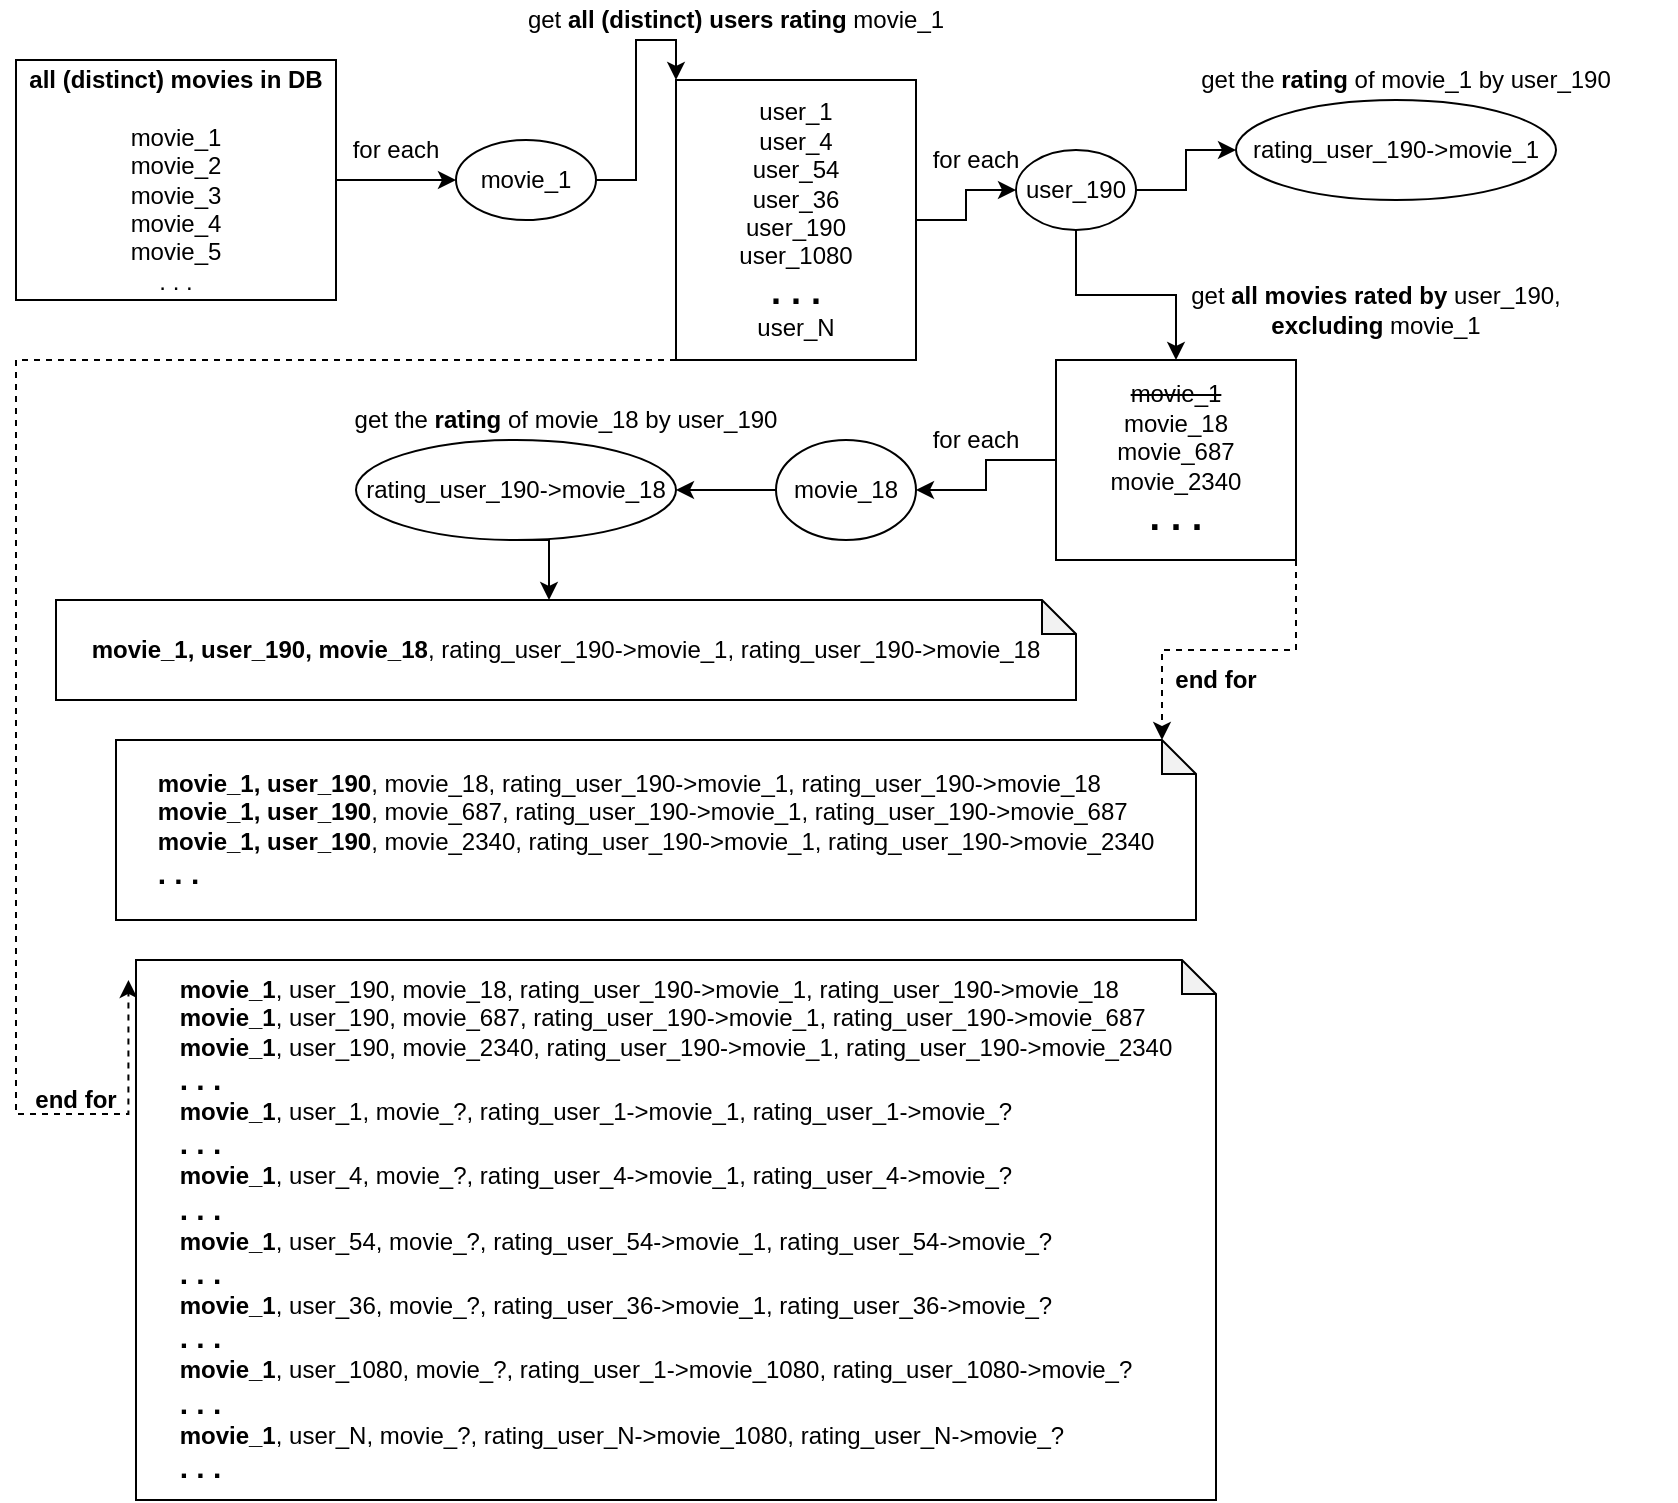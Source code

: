 <mxfile version="13.0.1"><diagram id="hyUnhkdAVCMzbNalJD6n" name="Page-1"><mxGraphModel dx="815" dy="445" grid="1" gridSize="10" guides="1" tooltips="1" connect="1" arrows="1" fold="1" page="1" pageScale="1" pageWidth="850" pageHeight="1100" math="0" shadow="0"><root><mxCell id="0"/><mxCell id="1" parent="0"/><mxCell id="RAP7yq6DrHiqIX-6rB_9-22" style="edgeStyle=orthogonalEdgeStyle;rounded=0;orthogonalLoop=1;jettySize=auto;html=1;exitX=1;exitY=0.5;exitDx=0;exitDy=0;entryX=0;entryY=0.5;entryDx=0;entryDy=0;" edge="1" parent="1" source="RAP7yq6DrHiqIX-6rB_9-1" target="RAP7yq6DrHiqIX-6rB_9-2"><mxGeometry relative="1" as="geometry"/></mxCell><mxCell id="RAP7yq6DrHiqIX-6rB_9-1" value="&lt;b&gt;all (distinct) movies in DB&lt;/b&gt;&lt;br&gt;&lt;br&gt;movie_1&lt;br&gt;movie_2&lt;br&gt;movie_3&lt;br&gt;movie_4&lt;br&gt;movie_5&lt;br&gt;. . ." style="rounded=0;whiteSpace=wrap;html=1;" vertex="1" parent="1"><mxGeometry x="10" y="80" width="160" height="120" as="geometry"/></mxCell><mxCell id="RAP7yq6DrHiqIX-6rB_9-6" style="edgeStyle=orthogonalEdgeStyle;rounded=0;orthogonalLoop=1;jettySize=auto;html=1;exitX=1;exitY=0.5;exitDx=0;exitDy=0;entryX=0;entryY=0;entryDx=0;entryDy=0;" edge="1" parent="1" source="RAP7yq6DrHiqIX-6rB_9-2" target="RAP7yq6DrHiqIX-6rB_9-5"><mxGeometry relative="1" as="geometry"/></mxCell><mxCell id="RAP7yq6DrHiqIX-6rB_9-2" value="movie_1" style="ellipse;whiteSpace=wrap;html=1;" vertex="1" parent="1"><mxGeometry x="230" y="120" width="70" height="40" as="geometry"/></mxCell><mxCell id="RAP7yq6DrHiqIX-6rB_9-8" style="edgeStyle=orthogonalEdgeStyle;rounded=0;orthogonalLoop=1;jettySize=auto;html=1;exitX=1;exitY=0.5;exitDx=0;exitDy=0;entryX=0;entryY=0.5;entryDx=0;entryDy=0;" edge="1" parent="1" source="RAP7yq6DrHiqIX-6rB_9-5" target="RAP7yq6DrHiqIX-6rB_9-7"><mxGeometry relative="1" as="geometry"/></mxCell><mxCell id="RAP7yq6DrHiqIX-6rB_9-37" style="edgeStyle=orthogonalEdgeStyle;rounded=0;orthogonalLoop=1;jettySize=auto;html=1;exitX=0;exitY=1;exitDx=0;exitDy=0;entryX=-0.007;entryY=0.037;entryDx=0;entryDy=0;entryPerimeter=0;dashed=1;" edge="1" parent="1" source="RAP7yq6DrHiqIX-6rB_9-5" target="RAP7yq6DrHiqIX-6rB_9-34"><mxGeometry relative="1" as="geometry"><Array as="points"><mxPoint x="340" y="230"/><mxPoint x="10" y="230"/><mxPoint x="10" y="607"/></Array></mxGeometry></mxCell><mxCell id="RAP7yq6DrHiqIX-6rB_9-5" value="user_1&lt;br&gt;user_4&lt;br&gt;user_54&lt;br&gt;user_36&lt;br&gt;user_190&lt;br&gt;user_1080&lt;br&gt;&lt;b style=&quot;text-align: justify ; font-size: 18px&quot;&gt;&lt;font style=&quot;font-size: 18px&quot;&gt;. . .&lt;br&gt;&lt;/font&gt;&lt;/b&gt;user_N" style="rounded=0;whiteSpace=wrap;html=1;" vertex="1" parent="1"><mxGeometry x="340" y="90" width="120" height="140" as="geometry"/></mxCell><mxCell id="RAP7yq6DrHiqIX-6rB_9-10" style="edgeStyle=orthogonalEdgeStyle;rounded=0;orthogonalLoop=1;jettySize=auto;html=1;exitX=0.5;exitY=1;exitDx=0;exitDy=0;entryX=0.5;entryY=0;entryDx=0;entryDy=0;" edge="1" parent="1" source="RAP7yq6DrHiqIX-6rB_9-7" target="RAP7yq6DrHiqIX-6rB_9-9"><mxGeometry relative="1" as="geometry"/></mxCell><mxCell id="RAP7yq6DrHiqIX-6rB_9-15" style="edgeStyle=orthogonalEdgeStyle;rounded=0;orthogonalLoop=1;jettySize=auto;html=1;exitX=1;exitY=0.5;exitDx=0;exitDy=0;entryX=0;entryY=0.5;entryDx=0;entryDy=0;" edge="1" parent="1" source="RAP7yq6DrHiqIX-6rB_9-7" target="RAP7yq6DrHiqIX-6rB_9-14"><mxGeometry relative="1" as="geometry"/></mxCell><mxCell id="RAP7yq6DrHiqIX-6rB_9-7" value="user_190" style="ellipse;whiteSpace=wrap;html=1;" vertex="1" parent="1"><mxGeometry x="510" y="125" width="60" height="40" as="geometry"/></mxCell><mxCell id="RAP7yq6DrHiqIX-6rB_9-13" style="edgeStyle=orthogonalEdgeStyle;rounded=0;orthogonalLoop=1;jettySize=auto;html=1;exitX=0;exitY=0.5;exitDx=0;exitDy=0;entryX=1;entryY=0.5;entryDx=0;entryDy=0;" edge="1" parent="1" source="RAP7yq6DrHiqIX-6rB_9-9" target="RAP7yq6DrHiqIX-6rB_9-12"><mxGeometry relative="1" as="geometry"/></mxCell><mxCell id="RAP7yq6DrHiqIX-6rB_9-35" style="edgeStyle=orthogonalEdgeStyle;rounded=0;orthogonalLoop=1;jettySize=auto;html=1;exitX=1;exitY=1;exitDx=0;exitDy=0;entryX=0;entryY=0;entryDx=523;entryDy=0;entryPerimeter=0;dashed=1;fontStyle=1" edge="1" parent="1" source="RAP7yq6DrHiqIX-6rB_9-9" target="RAP7yq6DrHiqIX-6rB_9-32"><mxGeometry relative="1" as="geometry"/></mxCell><mxCell id="RAP7yq6DrHiqIX-6rB_9-9" value="&lt;strike&gt;movie_1&lt;br&gt;&lt;/strike&gt;movie_18&lt;br&gt;movie_687&lt;br&gt;movie_2340&lt;br&gt;&lt;b style=&quot;text-align: justify&quot;&gt;&lt;font style=&quot;font-size: 19px&quot;&gt;. . .&lt;/font&gt;&lt;/b&gt;" style="rounded=0;whiteSpace=wrap;html=1;" vertex="1" parent="1"><mxGeometry x="530" y="230" width="120" height="100" as="geometry"/></mxCell><mxCell id="RAP7yq6DrHiqIX-6rB_9-17" style="edgeStyle=orthogonalEdgeStyle;rounded=0;orthogonalLoop=1;jettySize=auto;html=1;exitX=0;exitY=0.5;exitDx=0;exitDy=0;entryX=1;entryY=0.5;entryDx=0;entryDy=0;" edge="1" parent="1" source="RAP7yq6DrHiqIX-6rB_9-12" target="RAP7yq6DrHiqIX-6rB_9-16"><mxGeometry relative="1" as="geometry"/></mxCell><mxCell id="RAP7yq6DrHiqIX-6rB_9-12" value="movie_18" style="ellipse;whiteSpace=wrap;html=1;" vertex="1" parent="1"><mxGeometry x="390" y="270" width="70" height="50" as="geometry"/></mxCell><mxCell id="RAP7yq6DrHiqIX-6rB_9-14" value="rating_user_190-&amp;gt;movie_1" style="ellipse;whiteSpace=wrap;html=1;" vertex="1" parent="1"><mxGeometry x="620" y="100" width="160" height="50" as="geometry"/></mxCell><mxCell id="RAP7yq6DrHiqIX-6rB_9-19" style="edgeStyle=orthogonalEdgeStyle;rounded=0;orthogonalLoop=1;jettySize=auto;html=1;exitX=0.5;exitY=1;exitDx=0;exitDy=0;entryX=0;entryY=0;entryDx=246.5;entryDy=0;entryPerimeter=0;" edge="1" parent="1" source="RAP7yq6DrHiqIX-6rB_9-16" target="RAP7yq6DrHiqIX-6rB_9-18"><mxGeometry relative="1" as="geometry"/></mxCell><mxCell id="RAP7yq6DrHiqIX-6rB_9-16" value="rating_user_190-&amp;gt;movie_18" style="ellipse;whiteSpace=wrap;html=1;" vertex="1" parent="1"><mxGeometry x="180" y="270" width="160" height="50" as="geometry"/></mxCell><mxCell id="RAP7yq6DrHiqIX-6rB_9-18" value="&lt;b&gt;movie_1, user_190,&amp;nbsp;movie_18&lt;/b&gt;, rating_user_190-&amp;gt;movie_1, rating_user_190-&amp;gt;movie_18" style="shape=note;whiteSpace=wrap;html=1;backgroundOutline=1;darkOpacity=0.05;size=17;" vertex="1" parent="1"><mxGeometry x="30" y="350" width="510" height="50" as="geometry"/></mxCell><mxCell id="RAP7yq6DrHiqIX-6rB_9-20" value="for each" style="text;html=1;strokeColor=none;fillColor=none;align=center;verticalAlign=middle;whiteSpace=wrap;rounded=0;" vertex="1" parent="1"><mxGeometry x="170" y="115" width="60" height="20" as="geometry"/></mxCell><mxCell id="RAP7yq6DrHiqIX-6rB_9-25" value="get &lt;b&gt;all (distinct) users&lt;/b&gt; &lt;b&gt;rating&lt;/b&gt; movie_1" style="text;html=1;strokeColor=none;fillColor=none;align=center;verticalAlign=middle;whiteSpace=wrap;rounded=0;" vertex="1" parent="1"><mxGeometry x="260" y="50" width="220" height="20" as="geometry"/></mxCell><mxCell id="RAP7yq6DrHiqIX-6rB_9-26" value="for each" style="text;html=1;strokeColor=none;fillColor=none;align=center;verticalAlign=middle;whiteSpace=wrap;rounded=0;" vertex="1" parent="1"><mxGeometry x="460" y="120" width="60" height="20" as="geometry"/></mxCell><mxCell id="RAP7yq6DrHiqIX-6rB_9-28" value="get the &lt;b&gt;rating&lt;/b&gt; of movie_1 by user_190" style="text;html=1;strokeColor=none;fillColor=none;align=center;verticalAlign=middle;whiteSpace=wrap;rounded=0;" vertex="1" parent="1"><mxGeometry x="590" y="80" width="230" height="20" as="geometry"/></mxCell><mxCell id="RAP7yq6DrHiqIX-6rB_9-29" value="get &lt;b&gt;all movies rated&lt;/b&gt; &lt;b&gt;by&lt;/b&gt; user_190, &lt;br&gt;&lt;b&gt;excluding&lt;/b&gt; movie_1" style="text;html=1;strokeColor=none;fillColor=none;align=center;verticalAlign=middle;whiteSpace=wrap;rounded=0;" vertex="1" parent="1"><mxGeometry x="540" y="190" width="300" height="30" as="geometry"/></mxCell><mxCell id="RAP7yq6DrHiqIX-6rB_9-30" value="for each" style="text;html=1;strokeColor=none;fillColor=none;align=center;verticalAlign=middle;whiteSpace=wrap;rounded=0;" vertex="1" parent="1"><mxGeometry x="460" y="260" width="60" height="20" as="geometry"/></mxCell><mxCell id="RAP7yq6DrHiqIX-6rB_9-31" value="get the &lt;b&gt;rating&lt;/b&gt; of movie_18 by user_190" style="text;html=1;strokeColor=none;fillColor=none;align=center;verticalAlign=middle;whiteSpace=wrap;rounded=0;" vertex="1" parent="1"><mxGeometry x="170" y="250" width="230" height="20" as="geometry"/></mxCell><mxCell id="RAP7yq6DrHiqIX-6rB_9-32" value="&lt;div style=&quot;text-align: justify&quot;&gt;&lt;b&gt;movie_1, user_190&lt;/b&gt;&lt;span&gt;, movie_18, rating_user_190-&amp;gt;movie_1, rating_user_190-&amp;gt;movie_18&lt;/span&gt;&lt;/div&gt;&lt;b&gt;&lt;div style=&quot;text-align: justify&quot;&gt;&lt;b&gt;movie_1, user_190&lt;/b&gt;&lt;span style=&quot;font-weight: normal&quot;&gt;,&amp;nbsp;movie_687, rating_user_190-&amp;gt;movie_1, rating_user_190-&amp;gt;movie_687&lt;/span&gt;&lt;/div&gt;&lt;/b&gt;&lt;b&gt;&lt;div style=&quot;text-align: justify&quot;&gt;&lt;b&gt;movie_1, user_190&lt;/b&gt;&lt;span style=&quot;font-weight: normal&quot;&gt;,&amp;nbsp;movie_2340, rating_user_190-&amp;gt;movie_1, rating_user_190-&amp;gt;movie_2340&lt;/span&gt;&lt;/div&gt;&lt;/b&gt;&lt;b&gt;&lt;div style=&quot;text-align: justify&quot;&gt;&lt;b&gt;&lt;font style=&quot;font-size: 15px&quot;&gt;. . .&lt;/font&gt;&lt;/b&gt;&lt;/div&gt;&lt;/b&gt;" style="shape=note;whiteSpace=wrap;html=1;backgroundOutline=1;darkOpacity=0.05;size=17;" vertex="1" parent="1"><mxGeometry x="60" y="420" width="540" height="90" as="geometry"/></mxCell><mxCell id="RAP7yq6DrHiqIX-6rB_9-34" value="&lt;div style=&quot;text-align: justify&quot;&gt;&lt;b&gt;movie_1&lt;/b&gt;&lt;span&gt;, user_190,&amp;nbsp;movie_18, rating_user_190-&amp;gt;movie_1, rating_user_190-&amp;gt;movie_18&lt;/span&gt;&lt;/div&gt;&lt;b&gt;&lt;div style=&quot;text-align: justify&quot;&gt;&lt;b&gt;movie_1&lt;/b&gt;&lt;span style=&quot;font-weight: normal&quot;&gt;, user_190,&amp;nbsp;movie_687, rating_user_190-&amp;gt;movie_1, rating_user_190-&amp;gt;movie_687&lt;/span&gt;&lt;/div&gt;&lt;/b&gt;&lt;b&gt;&lt;div style=&quot;text-align: justify&quot;&gt;&lt;b&gt;movie_1&lt;/b&gt;&lt;span style=&quot;font-weight: normal&quot;&gt;, user_190,&amp;nbsp;movie_2340, rating_user_190-&amp;gt;movie_1, rating_user_190-&amp;gt;movie_2340&lt;/span&gt;&lt;/div&gt;&lt;/b&gt;&lt;b&gt;&lt;div style=&quot;text-align: justify&quot;&gt;&lt;b&gt;&lt;font style=&quot;font-size: 15px&quot;&gt;. . .&lt;/font&gt;&lt;/b&gt;&lt;/div&gt;&lt;/b&gt;&lt;span style=&quot;font-family: monospace ; font-size: 0px&quot;&gt;&lt;div style=&quot;text-align: justify&quot;&gt;&lt;span&gt;%3CmxGraphModel%3E%3Croot%3E%3CmxCell%20id%3D%220%22%2F%3E%3CmxCell%20id%3D%221%22%20parent%3D%220%22%2F%3E%3CmxCell%20id%3D%222%22%20value%3D%22user_190%2C%20movie_1%2C%20movie_18%2C%20rating_user_190-%26amp%3Bgt%3Bmovie_1%2C%20rating_user_190-%26amp%3Bgt%3Bmovie_18%26lt%3Bbr%26gt%3Buser_190%2C%20movie_1%2C%20movie_18%2C%20rating_user_190-%26amp%3Bgt%3Bmovie_1%2C%20rating_user_190-%26amp%3Bgt%3Bmovie_687%26lt%3Bbr%26gt%3Buser_190%2C%20movie_1%2C%20movie_18%2C%20rating_user_190-%26amp%3Bgt%3Bmovie_1%2C%20rating_user_190-%26amp%3Bgt%3Bmovie_2340%26lt%3Bbr%26gt%3B.%20.%20.%22%20style%3D%22shape%3Dnote%3BwhiteSpace%3Dwrap%3Bhtml%3D1%3BbackgroundOutline%3D1%3BdarkOpacity%3D0.05%3Bsize%3D17%3B%22%20vertex%3D%221%22%20parent%3D%221%22%3E%3CmxGeometry%20x%3D%2270%22%20y%3D%22460%22%20width%3D%22540%22%20height%3D%2290%22%20as%3D%22geometry%22%2F%3E%3C%2FmxCell%3E%3C%2Froot%3E%3C%2FmxGraphModel%&lt;b&gt;3E&lt;/b&gt;&lt;/span&gt;&lt;b style=&quot;font-family: &amp;#34;helvetica&amp;#34; ; font-size: 12px&quot;&gt;movie_1&lt;/b&gt;&lt;span style=&quot;font-family: &amp;#34;helvetica&amp;#34; ; font-size: 12px&quot;&gt;, user_1,&amp;nbsp;movie_?, rating_user_1-&amp;gt;movie_1, rating_user_1-&amp;gt;movie_?&lt;/span&gt;&lt;/div&gt;&lt;/span&gt;&lt;b&gt;&lt;div style=&quot;text-align: justify&quot;&gt;&lt;b&gt;&lt;font style=&quot;font-size: 15px&quot;&gt;. . .&lt;/font&gt;&lt;/b&gt;&lt;/div&gt;&lt;/b&gt;&lt;b&gt;&lt;div style=&quot;text-align: justify&quot;&gt;&lt;b&gt;movie_1&lt;/b&gt;&lt;span style=&quot;font-weight: normal&quot;&gt;, user_4,&amp;nbsp;movie_?, rating_user_4-&amp;gt;movie_1, rating_user_4-&amp;gt;movie_?&lt;/span&gt;&lt;/div&gt;&lt;/b&gt;&lt;b&gt;&lt;div style=&quot;text-align: justify&quot;&gt;&lt;b&gt;&lt;font style=&quot;font-size: 15px&quot;&gt;. . .&lt;/font&gt;&lt;/b&gt;&lt;/div&gt;&lt;/b&gt;&lt;b&gt;&lt;div style=&quot;text-align: justify&quot;&gt;&lt;b&gt;movie_1&lt;/b&gt;&lt;span style=&quot;font-weight: normal&quot;&gt;, user_54,&amp;nbsp;movie_?, rating_user_54-&amp;gt;movie_1, rating_user_54-&amp;gt;movie_?&lt;/span&gt;&lt;/div&gt;&lt;/b&gt;&lt;b&gt;&lt;div style=&quot;text-align: justify&quot;&gt;&lt;b&gt;&lt;font style=&quot;font-size: 15px&quot;&gt;. . .&lt;/font&gt;&lt;/b&gt;&lt;/div&gt;&lt;/b&gt;&lt;b&gt;&lt;div style=&quot;text-align: justify&quot;&gt;&lt;b&gt;movie_1&lt;/b&gt;&lt;span style=&quot;font-weight: normal&quot;&gt;, user_36,&amp;nbsp;movie_?, rating_user_36-&amp;gt;movie_1, rating_user_36-&amp;gt;movie_?&lt;/span&gt;&lt;/div&gt;&lt;/b&gt;&lt;b&gt;&lt;div style=&quot;text-align: justify&quot;&gt;&lt;b&gt;&lt;font style=&quot;font-size: 15px&quot;&gt;. . .&lt;/font&gt;&lt;/b&gt;&lt;/div&gt;&lt;/b&gt;&lt;b&gt;&lt;div style=&quot;text-align: justify&quot;&gt;&lt;b&gt;movie_1&lt;/b&gt;&lt;span style=&quot;font-weight: normal&quot;&gt;, user_1080,&amp;nbsp;movie_?, rating_user_1-&amp;gt;movie_1080, rating_user_1080-&amp;gt;movie_?&lt;/span&gt;&lt;/div&gt;&lt;/b&gt;&lt;b&gt;&lt;div style=&quot;text-align: justify&quot;&gt;&lt;b&gt;&lt;font style=&quot;font-size: 15px&quot;&gt;. . .&lt;/font&gt;&lt;/b&gt;&lt;/div&gt;&lt;div style=&quot;text-align: justify&quot;&gt;&lt;b&gt;movie_1&lt;/b&gt;&lt;span style=&quot;font-weight: normal&quot;&gt;, user_N,&amp;nbsp;movie_?, rating_user_N-&amp;gt;movie_1080, rating_user_N-&amp;gt;movie_?&lt;/span&gt;&lt;/div&gt;&lt;/b&gt;&lt;b&gt;&lt;div style=&quot;text-align: justify&quot;&gt;&lt;b&gt;&lt;font style=&quot;font-size: 15px&quot;&gt;. . .&lt;/font&gt;&lt;/b&gt;&lt;/div&gt;&lt;/b&gt;" style="shape=note;whiteSpace=wrap;html=1;backgroundOutline=1;darkOpacity=0.05;size=17;" vertex="1" parent="1"><mxGeometry x="70" y="530" width="540" height="270" as="geometry"/></mxCell><mxCell id="RAP7yq6DrHiqIX-6rB_9-36" value="&lt;b&gt;end for&lt;/b&gt;" style="text;html=1;strokeColor=none;fillColor=none;align=center;verticalAlign=middle;whiteSpace=wrap;rounded=0;" vertex="1" parent="1"><mxGeometry x="580" y="380" width="60" height="20" as="geometry"/></mxCell><mxCell id="RAP7yq6DrHiqIX-6rB_9-38" value="&lt;b&gt;end for&lt;/b&gt;" style="text;html=1;strokeColor=none;fillColor=none;align=center;verticalAlign=middle;whiteSpace=wrap;rounded=0;" vertex="1" parent="1"><mxGeometry x="10" y="590" width="60" height="20" as="geometry"/></mxCell><mxCell id="RAP7yq6DrHiqIX-6rB_9-39" style="edgeStyle=orthogonalEdgeStyle;rounded=0;orthogonalLoop=1;jettySize=auto;html=1;exitX=0.5;exitY=1;exitDx=0;exitDy=0;dashed=1;" edge="1" parent="1" source="RAP7yq6DrHiqIX-6rB_9-38" target="RAP7yq6DrHiqIX-6rB_9-38"><mxGeometry relative="1" as="geometry"/></mxCell></root></mxGraphModel></diagram></mxfile>
